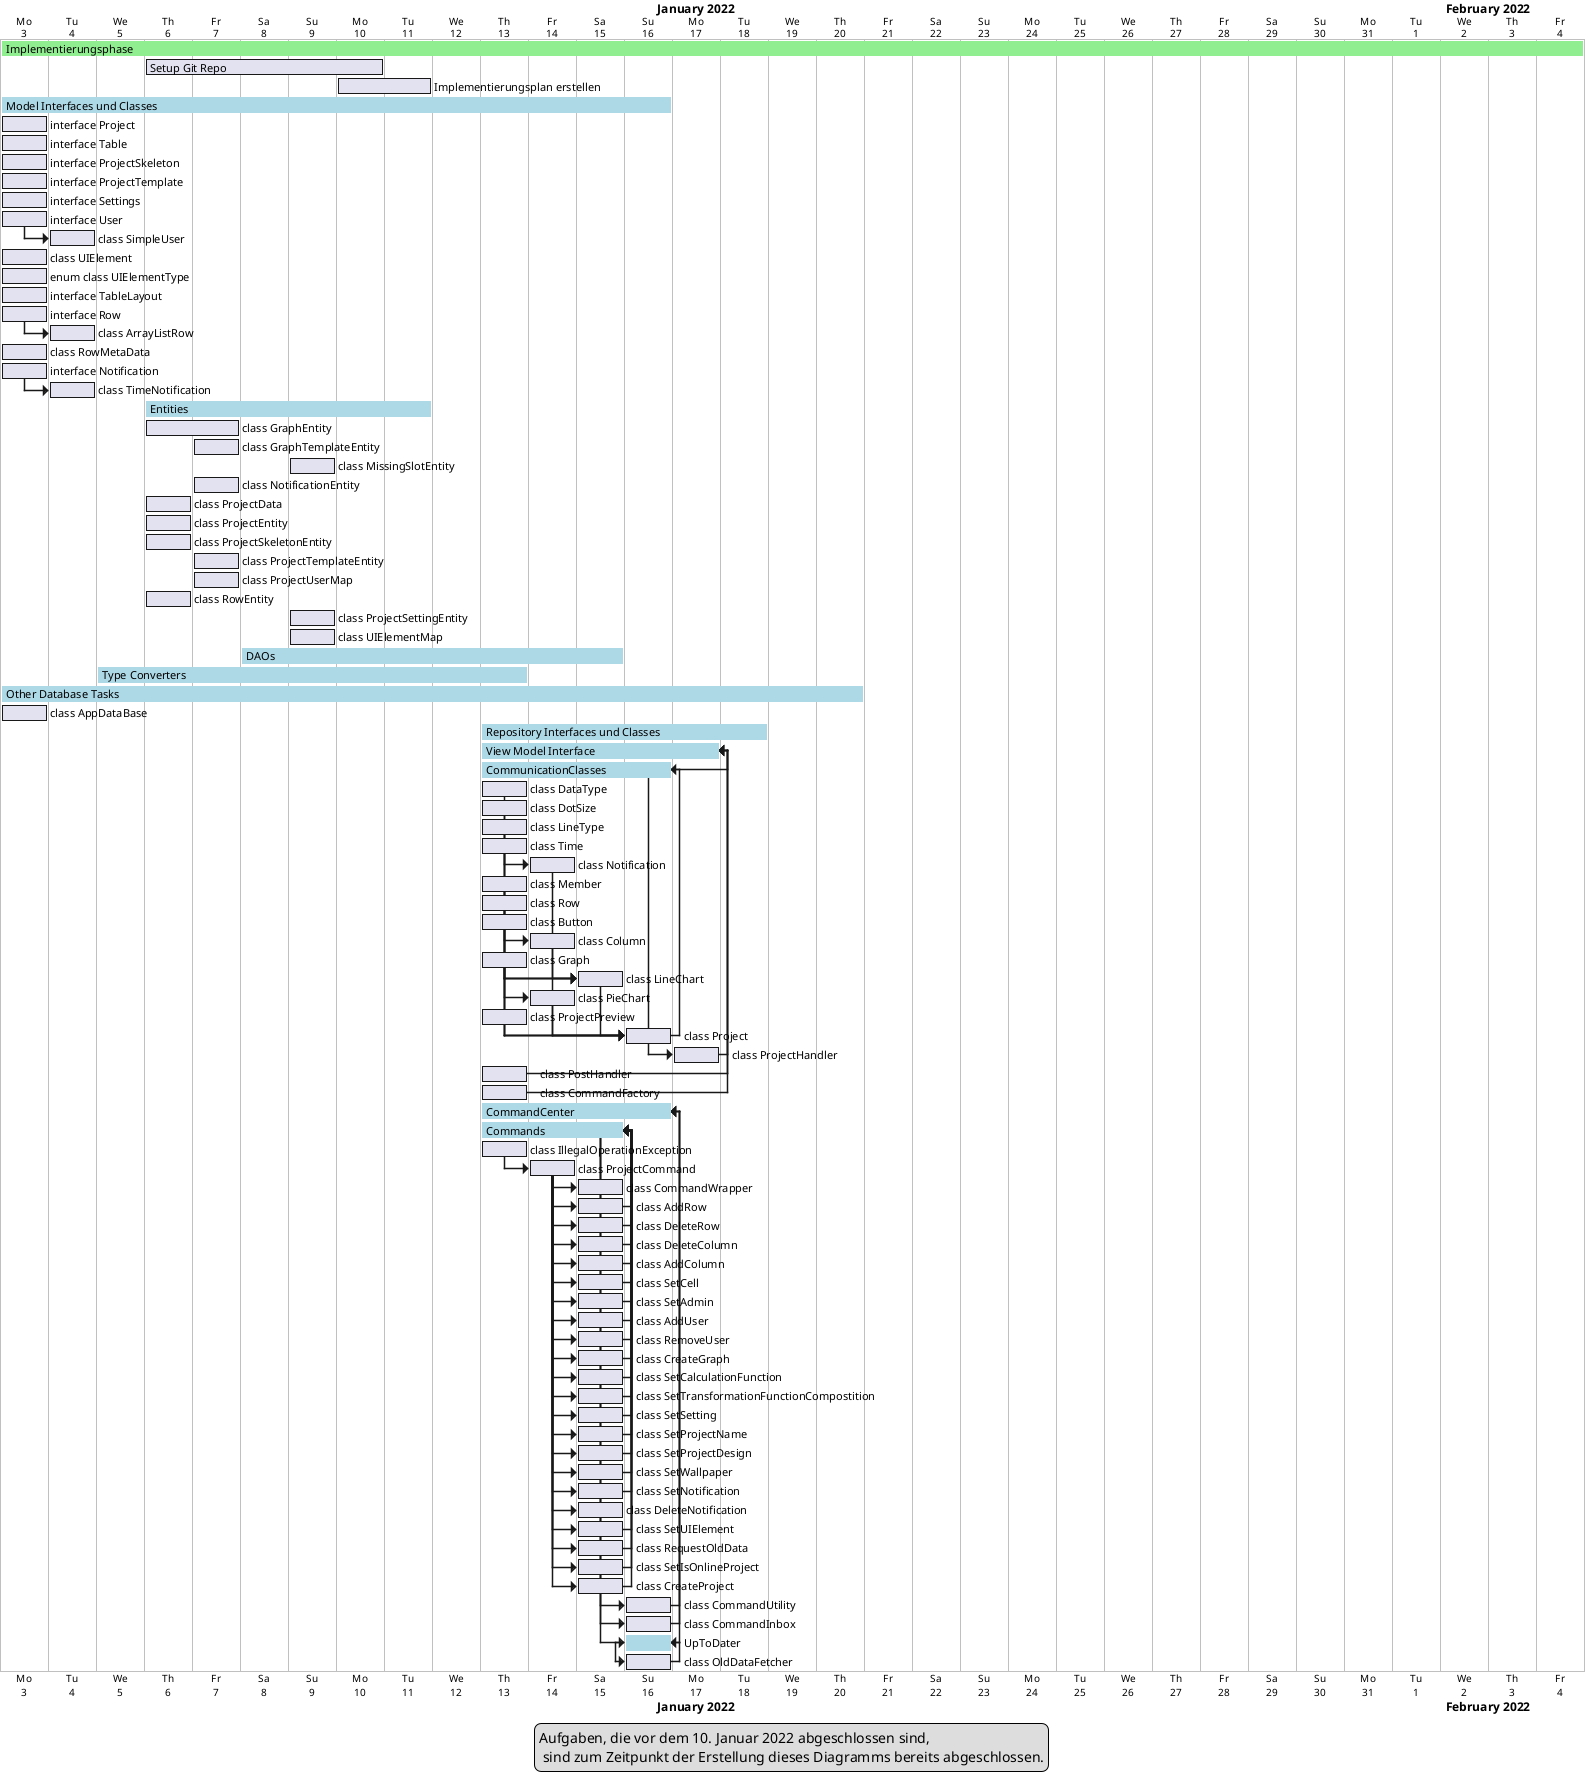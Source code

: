 @startgantt

printscale daily zoom 3

Project starts the 3rd of January 2022

[Implementierungsphase] starts 2022-01-03 and ends 2022-02-04
[Implementierungsphase] is colored in lightgreen
[Setup Git Repo] starts 2022-01-06 and ends 2022-01-10
[Implementierungsplan erstellen] starts 2022-01-10 and lasts 2 days
[Model Interfaces und Classes] starts 2022-01-03 and ends 2022-01-16
[Model Interfaces und Classes] is colored in lightblue
[interface Project] starts 2022-01-03
[interface Table] starts 2022-01-03
[interface ProjectSkeleton] starts 2022-01-03
[interface ProjectTemplate] starts 2022-01-03
[interface Settings] starts 2022-01-03
[interface User] starts 2022-01-03
[class SimpleUser] starts at [interface User]'s end
[class UIElement] starts 2022-01-03
[enum class UIElementType] starts 2022-01-03
[interface Table] starts 2022-01-03
[interface TableLayout] starts 2022-01-03
[interface Row] starts 2022-01-03
[class ArrayListRow] starts at [interface Row]'s end
[class RowMetaData] starts 2022-01-03
[interface Notification] starts 2022-01-03
[class TimeNotification] starts at [interface Notification]'s end

[Entities] starts 2022-01-06 and ends 2022-01-11
[Entities] is colored in lightblue
[class GraphEntity] starts 2022-01-06 and ends 2022-01-07
[class GraphTemplateEntity] starts 2022-01-07
[class MissingSlotEntity] starts 2022-01-09
[class NotificationEntity] starts 2022-01-07
[class ProjectData] starts 2022-01-06
[class ProjectEntity] starts 2022-01-06
[class ProjectSkeletonEntity] starts 2022-01-06
[class ProjectTemplateEntity] starts 2022-01-07
[class ProjectUserMap] starts 2022-01-07
[class RowEntity] starts 2022-01-06
[class ProjectSettingEntity] starts 2022-01-09
[class ProjectSettingEntity] starts 2022-01-09
[class UIElementMap] starts 2022-01-09

[DAOs] starts 2022-01-08 and ends 2022-01-15
[DAOs] is colored in lightblue

[Type Converters] starts 2022-01-05 and ends 2022-01-13
[Type Converters] is colored in lightblue

[Other Database Tasks] starts 2022-01-03 and ends 2022-01-20
[Other Database Tasks] is colored in lightblue
[class AppDataBase] starts 2022-01-03

/'Repository====================================================================================='/

[Repository Interfaces und Classes] starts 2022-01-13 and ends 2022-01-18
[Repository Interfaces und Classes] is colored in lightblue

[View Model Interface] starts 2022-01-13
[View Model Interface] is colored in lightblue
    [CommunicationClasses] starts 2022-01-13
    [CommunicationClasses] is colored in lightblue
        [class DataType] starts 2022-01-13 and ends 2022-01-13
        [class DotSize] starts 2022-01-13 and ends 2022-01-13
        [class LineType] starts 2022-01-13 and ends 2022-01-13
        [class Time] starts 2022-01-13 and ends 2022-01-13
        [class Notification] starts at [class Time]'s end
        [class Member] starts 2022-01-13 and ends 2022-01-13
        [class Row] starts 2022-01-13 and ends 2022-01-13
        [class Button] starts 2022-01-13 and ends 2022-01-13
        [class Column] starts at [class DataType]'s end
        [class Graph] starts 2022-01-13 and ends 2022-01-13
        [class LineChart] starts at [class Graph]'s end
            [class LineChart] starts at [class DotSize]'s end
            [class LineChart] starts at [class LineType]'s end
            [class LineChart] starts at [class Column]'s end
        [class PieChart] starts at [class Graph]'s end
        [class ProjectPreview] starts 2022-01-13 and ends 2022-01-13
        [class Project] starts at [class Button]'s end
            [class Project] starts at [class Notification]'s end
            [class Project] starts at [class Member]'s end
            [class Project] starts at [class PieChart]'s end
            [class Project] starts at [class LineChart]'s end
            [class Project] starts at [class Row]'s end
    [CommunicationClasses] ends at [class Project]'s end

    [class ProjectHandler] starts at [CommunicationClasses]'s end
    [class PostHandler] starts 2022-01-13 and ends 2022-01-13
    [class CommandFactory] starts 2022-01-13 and ends 2022-01-13

[View Model Interface] ends at [class PostHandler]'s end
[View Model Interface] ends at [class CommandFactory]'s end
[View Model Interface] ends at [CommunicationClasses]'s end
[View Model Interface] ends at [class ProjectHandler]'s end

[CommandCenter] starts 2022-01-13 and ends 2022-01-13
[CommandCenter] is colored in lightblue

    [Commands] starts 2022-01-13
    [Commands] is colored in lightblue
        [class IllegalOperationException] starts 2022-01-13 and ends 2022-01-13
        [class ProjectCommand] starts at [class IllegalOperationException]'s end
        [class CommandWrapper] starts at [class ProjectCommand]'s end
        [class AddRow] starts at [class ProjectCommand]'s end
        [class DeleteRow] starts at [class ProjectCommand]'s end
        [class DeleteColumn] starts at [class ProjectCommand]'s end
        [class AddColumn] starts at [class ProjectCommand]'s end
        [class SetCell] starts at [class ProjectCommand]'s end
        [class SetAdmin] starts at [class ProjectCommand]'s end
        [class AddUser] starts at [class ProjectCommand]'s end
        [class RemoveUser] starts at [class ProjectCommand]'s end
        [class CreateGraph] starts at [class ProjectCommand]'s end
        [class SetCalculationFunction] starts at [class ProjectCommand]'s end
        [class SetTransformationFunctionCompostition] starts at [class ProjectCommand]'s end
        [class SetSetting] starts at [class ProjectCommand]'s end
        [class SetProjectName] starts at [class ProjectCommand]'s end
        [class SetProjectDesign] starts at [class ProjectCommand]'s end
        [class SetWallpaper] starts at [class ProjectCommand]'s end
        [class SetNotification] starts at [class ProjectCommand]'s end
        [class DeleteNotification] starts at [class ProjectCommand]'s end
        [class SetUIElement] starts at [class ProjectCommand]'s end
        [class RequestOldData] starts at [class ProjectCommand]'s end
        [class SetIsOnlineProject] starts at [class ProjectCommand]'s end
        [class CreateProject] starts at [class ProjectCommand]'s end
    [Commands] ends at [class CreateProject]'s end
    [Commands] ends at [class AddRow]'s end
    [Commands] ends at [class DeleteColumn]'s end
    [Commands] ends at [class DeleteRow]'s end
    [Commands] ends at [class AddColumn]'s end
    [Commands] ends at [class SetCell]'s end
    [Commands] ends at [class SetAdmin]'s end
    [Commands] ends at [class AddUser]'s end
    [Commands] ends at [class RemoveUser]'s end
    [Commands] ends at [class CreateGraph]'s end
    [Commands] ends at [class SetCalculationFunction]'s end
    [Commands] ends at [class SetTransformationFunctionCompostition]'s end
    [Commands] ends at [class SetSetting]'s end
    [Commands] ends at [class SetProjectName]'s end
    [Commands] ends at [class SetProjectDesign]'s end
    [Commands] ends at [class SetWallpaper]'s end
    [Commands] ends at [class SetNotification]'s end
    [Commands] ends at [class SetUIElement]'s end
    [Commands] ends at [class RequestOldData]'s end
    [Commands] ends at [class SetIsOnlineProject]'s end

    [class CommandUtility] starts at [Commands]'s end
    [class CommandInbox] starts at [Commands]'s end


    [UpToDater] starts at [Commands]'s end
    [UpToDater] is colored in lightblue
        [class OldDataFetcher] starts at [UpToDater]'s start
    [UpToDater] ends at [class OldDataFetcher]'s end

[CommandCenter] ends at [class CommandUtility]'s end
[CommandCenter] ends at [class CommandInbox]'s end
[CommandCenter] ends at [UpToDater]'s end

legend
    Aufgaben, die vor dem 10. Januar 2022 abgeschlossen sind,
     sind zum Zeitpunkt der Erstellung dieses Diagramms bereits abgeschlossen.
end legend



@endgantt